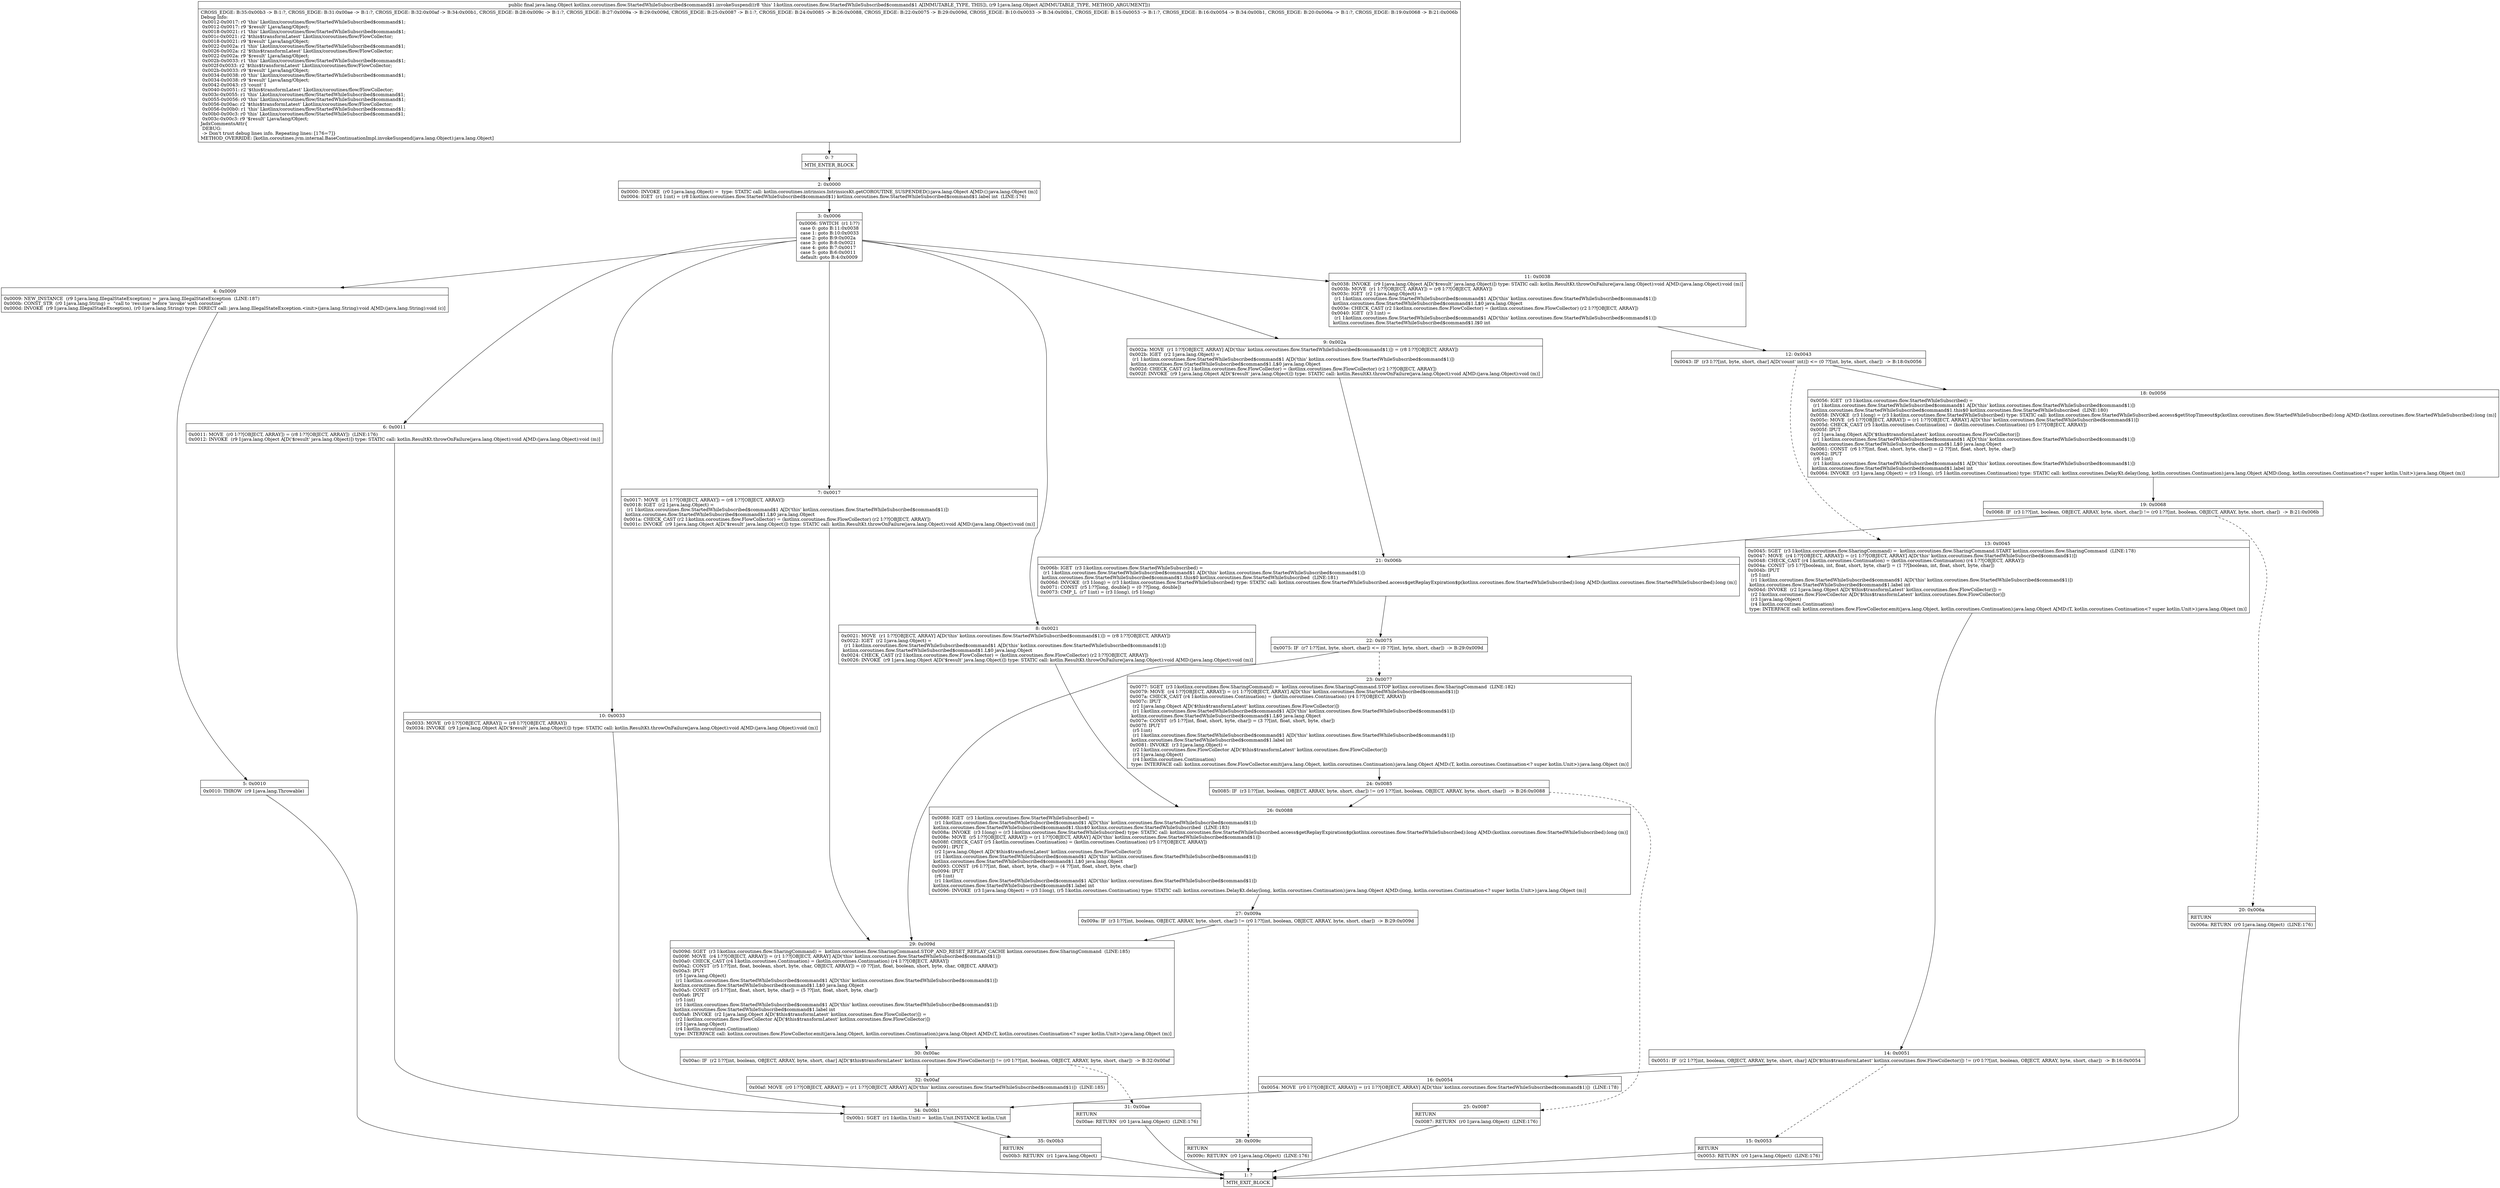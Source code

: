 digraph "CFG forkotlinx.coroutines.flow.StartedWhileSubscribed$command$1.invokeSuspend(Ljava\/lang\/Object;)Ljava\/lang\/Object;" {
Node_0 [shape=record,label="{0\:\ ?|MTH_ENTER_BLOCK\l}"];
Node_2 [shape=record,label="{2\:\ 0x0000|0x0000: INVOKE  (r0 I:java.lang.Object) =  type: STATIC call: kotlin.coroutines.intrinsics.IntrinsicsKt.getCOROUTINE_SUSPENDED():java.lang.Object A[MD:():java.lang.Object (m)]\l0x0004: IGET  (r1 I:int) = (r8 I:kotlinx.coroutines.flow.StartedWhileSubscribed$command$1) kotlinx.coroutines.flow.StartedWhileSubscribed$command$1.label int  (LINE:176)\l}"];
Node_3 [shape=record,label="{3\:\ 0x0006|0x0006: SWITCH  (r1 I:??)\l case 0: goto B:11:0x0038\l case 1: goto B:10:0x0033\l case 2: goto B:9:0x002a\l case 3: goto B:8:0x0021\l case 4: goto B:7:0x0017\l case 5: goto B:6:0x0011\l default: goto B:4:0x0009 \l}"];
Node_4 [shape=record,label="{4\:\ 0x0009|0x0009: NEW_INSTANCE  (r9 I:java.lang.IllegalStateException) =  java.lang.IllegalStateException  (LINE:187)\l0x000b: CONST_STR  (r0 I:java.lang.String) =  \"call to 'resume' before 'invoke' with coroutine\" \l0x000d: INVOKE  (r9 I:java.lang.IllegalStateException), (r0 I:java.lang.String) type: DIRECT call: java.lang.IllegalStateException.\<init\>(java.lang.String):void A[MD:(java.lang.String):void (c)]\l}"];
Node_5 [shape=record,label="{5\:\ 0x0010|0x0010: THROW  (r9 I:java.lang.Throwable) \l}"];
Node_1 [shape=record,label="{1\:\ ?|MTH_EXIT_BLOCK\l}"];
Node_6 [shape=record,label="{6\:\ 0x0011|0x0011: MOVE  (r0 I:??[OBJECT, ARRAY]) = (r8 I:??[OBJECT, ARRAY])  (LINE:176)\l0x0012: INVOKE  (r9 I:java.lang.Object A[D('$result' java.lang.Object)]) type: STATIC call: kotlin.ResultKt.throwOnFailure(java.lang.Object):void A[MD:(java.lang.Object):void (m)]\l}"];
Node_34 [shape=record,label="{34\:\ 0x00b1|0x00b1: SGET  (r1 I:kotlin.Unit) =  kotlin.Unit.INSTANCE kotlin.Unit \l}"];
Node_35 [shape=record,label="{35\:\ 0x00b3|RETURN\l|0x00b3: RETURN  (r1 I:java.lang.Object) \l}"];
Node_7 [shape=record,label="{7\:\ 0x0017|0x0017: MOVE  (r1 I:??[OBJECT, ARRAY]) = (r8 I:??[OBJECT, ARRAY]) \l0x0018: IGET  (r2 I:java.lang.Object) = \l  (r1 I:kotlinx.coroutines.flow.StartedWhileSubscribed$command$1 A[D('this' kotlinx.coroutines.flow.StartedWhileSubscribed$command$1)])\l kotlinx.coroutines.flow.StartedWhileSubscribed$command$1.L$0 java.lang.Object \l0x001a: CHECK_CAST (r2 I:kotlinx.coroutines.flow.FlowCollector) = (kotlinx.coroutines.flow.FlowCollector) (r2 I:??[OBJECT, ARRAY]) \l0x001c: INVOKE  (r9 I:java.lang.Object A[D('$result' java.lang.Object)]) type: STATIC call: kotlin.ResultKt.throwOnFailure(java.lang.Object):void A[MD:(java.lang.Object):void (m)]\l}"];
Node_29 [shape=record,label="{29\:\ 0x009d|0x009d: SGET  (r3 I:kotlinx.coroutines.flow.SharingCommand) =  kotlinx.coroutines.flow.SharingCommand.STOP_AND_RESET_REPLAY_CACHE kotlinx.coroutines.flow.SharingCommand  (LINE:185)\l0x009f: MOVE  (r4 I:??[OBJECT, ARRAY]) = (r1 I:??[OBJECT, ARRAY] A[D('this' kotlinx.coroutines.flow.StartedWhileSubscribed$command$1)]) \l0x00a0: CHECK_CAST (r4 I:kotlin.coroutines.Continuation) = (kotlin.coroutines.Continuation) (r4 I:??[OBJECT, ARRAY]) \l0x00a2: CONST  (r5 I:??[int, float, boolean, short, byte, char, OBJECT, ARRAY]) = (0 ??[int, float, boolean, short, byte, char, OBJECT, ARRAY]) \l0x00a3: IPUT  \l  (r5 I:java.lang.Object)\l  (r1 I:kotlinx.coroutines.flow.StartedWhileSubscribed$command$1 A[D('this' kotlinx.coroutines.flow.StartedWhileSubscribed$command$1)])\l kotlinx.coroutines.flow.StartedWhileSubscribed$command$1.L$0 java.lang.Object \l0x00a5: CONST  (r5 I:??[int, float, short, byte, char]) = (5 ??[int, float, short, byte, char]) \l0x00a6: IPUT  \l  (r5 I:int)\l  (r1 I:kotlinx.coroutines.flow.StartedWhileSubscribed$command$1 A[D('this' kotlinx.coroutines.flow.StartedWhileSubscribed$command$1)])\l kotlinx.coroutines.flow.StartedWhileSubscribed$command$1.label int \l0x00a8: INVOKE  (r2 I:java.lang.Object A[D('$this$transformLatest' kotlinx.coroutines.flow.FlowCollector)]) = \l  (r2 I:kotlinx.coroutines.flow.FlowCollector A[D('$this$transformLatest' kotlinx.coroutines.flow.FlowCollector)])\l  (r3 I:java.lang.Object)\l  (r4 I:kotlin.coroutines.Continuation)\l type: INTERFACE call: kotlinx.coroutines.flow.FlowCollector.emit(java.lang.Object, kotlin.coroutines.Continuation):java.lang.Object A[MD:(T, kotlin.coroutines.Continuation\<? super kotlin.Unit\>):java.lang.Object (m)]\l}"];
Node_30 [shape=record,label="{30\:\ 0x00ac|0x00ac: IF  (r2 I:??[int, boolean, OBJECT, ARRAY, byte, short, char] A[D('$this$transformLatest' kotlinx.coroutines.flow.FlowCollector)]) != (r0 I:??[int, boolean, OBJECT, ARRAY, byte, short, char])  \-\> B:32:0x00af \l}"];
Node_31 [shape=record,label="{31\:\ 0x00ae|RETURN\l|0x00ae: RETURN  (r0 I:java.lang.Object)  (LINE:176)\l}"];
Node_32 [shape=record,label="{32\:\ 0x00af|0x00af: MOVE  (r0 I:??[OBJECT, ARRAY]) = (r1 I:??[OBJECT, ARRAY] A[D('this' kotlinx.coroutines.flow.StartedWhileSubscribed$command$1)])  (LINE:185)\l}"];
Node_8 [shape=record,label="{8\:\ 0x0021|0x0021: MOVE  (r1 I:??[OBJECT, ARRAY] A[D('this' kotlinx.coroutines.flow.StartedWhileSubscribed$command$1)]) = (r8 I:??[OBJECT, ARRAY]) \l0x0022: IGET  (r2 I:java.lang.Object) = \l  (r1 I:kotlinx.coroutines.flow.StartedWhileSubscribed$command$1 A[D('this' kotlinx.coroutines.flow.StartedWhileSubscribed$command$1)])\l kotlinx.coroutines.flow.StartedWhileSubscribed$command$1.L$0 java.lang.Object \l0x0024: CHECK_CAST (r2 I:kotlinx.coroutines.flow.FlowCollector) = (kotlinx.coroutines.flow.FlowCollector) (r2 I:??[OBJECT, ARRAY]) \l0x0026: INVOKE  (r9 I:java.lang.Object A[D('$result' java.lang.Object)]) type: STATIC call: kotlin.ResultKt.throwOnFailure(java.lang.Object):void A[MD:(java.lang.Object):void (m)]\l}"];
Node_26 [shape=record,label="{26\:\ 0x0088|0x0088: IGET  (r3 I:kotlinx.coroutines.flow.StartedWhileSubscribed) = \l  (r1 I:kotlinx.coroutines.flow.StartedWhileSubscribed$command$1 A[D('this' kotlinx.coroutines.flow.StartedWhileSubscribed$command$1)])\l kotlinx.coroutines.flow.StartedWhileSubscribed$command$1.this$0 kotlinx.coroutines.flow.StartedWhileSubscribed  (LINE:183)\l0x008a: INVOKE  (r3 I:long) = (r3 I:kotlinx.coroutines.flow.StartedWhileSubscribed) type: STATIC call: kotlinx.coroutines.flow.StartedWhileSubscribed.access$getReplayExpiration$p(kotlinx.coroutines.flow.StartedWhileSubscribed):long A[MD:(kotlinx.coroutines.flow.StartedWhileSubscribed):long (m)]\l0x008e: MOVE  (r5 I:??[OBJECT, ARRAY]) = (r1 I:??[OBJECT, ARRAY] A[D('this' kotlinx.coroutines.flow.StartedWhileSubscribed$command$1)]) \l0x008f: CHECK_CAST (r5 I:kotlin.coroutines.Continuation) = (kotlin.coroutines.Continuation) (r5 I:??[OBJECT, ARRAY]) \l0x0091: IPUT  \l  (r2 I:java.lang.Object A[D('$this$transformLatest' kotlinx.coroutines.flow.FlowCollector)])\l  (r1 I:kotlinx.coroutines.flow.StartedWhileSubscribed$command$1 A[D('this' kotlinx.coroutines.flow.StartedWhileSubscribed$command$1)])\l kotlinx.coroutines.flow.StartedWhileSubscribed$command$1.L$0 java.lang.Object \l0x0093: CONST  (r6 I:??[int, float, short, byte, char]) = (4 ??[int, float, short, byte, char]) \l0x0094: IPUT  \l  (r6 I:int)\l  (r1 I:kotlinx.coroutines.flow.StartedWhileSubscribed$command$1 A[D('this' kotlinx.coroutines.flow.StartedWhileSubscribed$command$1)])\l kotlinx.coroutines.flow.StartedWhileSubscribed$command$1.label int \l0x0096: INVOKE  (r3 I:java.lang.Object) = (r3 I:long), (r5 I:kotlin.coroutines.Continuation) type: STATIC call: kotlinx.coroutines.DelayKt.delay(long, kotlin.coroutines.Continuation):java.lang.Object A[MD:(long, kotlin.coroutines.Continuation\<? super kotlin.Unit\>):java.lang.Object (m)]\l}"];
Node_27 [shape=record,label="{27\:\ 0x009a|0x009a: IF  (r3 I:??[int, boolean, OBJECT, ARRAY, byte, short, char]) != (r0 I:??[int, boolean, OBJECT, ARRAY, byte, short, char])  \-\> B:29:0x009d \l}"];
Node_28 [shape=record,label="{28\:\ 0x009c|RETURN\l|0x009c: RETURN  (r0 I:java.lang.Object)  (LINE:176)\l}"];
Node_9 [shape=record,label="{9\:\ 0x002a|0x002a: MOVE  (r1 I:??[OBJECT, ARRAY] A[D('this' kotlinx.coroutines.flow.StartedWhileSubscribed$command$1)]) = (r8 I:??[OBJECT, ARRAY]) \l0x002b: IGET  (r2 I:java.lang.Object) = \l  (r1 I:kotlinx.coroutines.flow.StartedWhileSubscribed$command$1 A[D('this' kotlinx.coroutines.flow.StartedWhileSubscribed$command$1)])\l kotlinx.coroutines.flow.StartedWhileSubscribed$command$1.L$0 java.lang.Object \l0x002d: CHECK_CAST (r2 I:kotlinx.coroutines.flow.FlowCollector) = (kotlinx.coroutines.flow.FlowCollector) (r2 I:??[OBJECT, ARRAY]) \l0x002f: INVOKE  (r9 I:java.lang.Object A[D('$result' java.lang.Object)]) type: STATIC call: kotlin.ResultKt.throwOnFailure(java.lang.Object):void A[MD:(java.lang.Object):void (m)]\l}"];
Node_21 [shape=record,label="{21\:\ 0x006b|0x006b: IGET  (r3 I:kotlinx.coroutines.flow.StartedWhileSubscribed) = \l  (r1 I:kotlinx.coroutines.flow.StartedWhileSubscribed$command$1 A[D('this' kotlinx.coroutines.flow.StartedWhileSubscribed$command$1)])\l kotlinx.coroutines.flow.StartedWhileSubscribed$command$1.this$0 kotlinx.coroutines.flow.StartedWhileSubscribed  (LINE:181)\l0x006d: INVOKE  (r3 I:long) = (r3 I:kotlinx.coroutines.flow.StartedWhileSubscribed) type: STATIC call: kotlinx.coroutines.flow.StartedWhileSubscribed.access$getReplayExpiration$p(kotlinx.coroutines.flow.StartedWhileSubscribed):long A[MD:(kotlinx.coroutines.flow.StartedWhileSubscribed):long (m)]\l0x0071: CONST  (r5 I:??[long, double]) = (0 ??[long, double]) \l0x0073: CMP_L  (r7 I:int) = (r3 I:long), (r5 I:long) \l}"];
Node_22 [shape=record,label="{22\:\ 0x0075|0x0075: IF  (r7 I:??[int, byte, short, char]) \<= (0 ??[int, byte, short, char])  \-\> B:29:0x009d \l}"];
Node_23 [shape=record,label="{23\:\ 0x0077|0x0077: SGET  (r3 I:kotlinx.coroutines.flow.SharingCommand) =  kotlinx.coroutines.flow.SharingCommand.STOP kotlinx.coroutines.flow.SharingCommand  (LINE:182)\l0x0079: MOVE  (r4 I:??[OBJECT, ARRAY]) = (r1 I:??[OBJECT, ARRAY] A[D('this' kotlinx.coroutines.flow.StartedWhileSubscribed$command$1)]) \l0x007a: CHECK_CAST (r4 I:kotlin.coroutines.Continuation) = (kotlin.coroutines.Continuation) (r4 I:??[OBJECT, ARRAY]) \l0x007c: IPUT  \l  (r2 I:java.lang.Object A[D('$this$transformLatest' kotlinx.coroutines.flow.FlowCollector)])\l  (r1 I:kotlinx.coroutines.flow.StartedWhileSubscribed$command$1 A[D('this' kotlinx.coroutines.flow.StartedWhileSubscribed$command$1)])\l kotlinx.coroutines.flow.StartedWhileSubscribed$command$1.L$0 java.lang.Object \l0x007e: CONST  (r5 I:??[int, float, short, byte, char]) = (3 ??[int, float, short, byte, char]) \l0x007f: IPUT  \l  (r5 I:int)\l  (r1 I:kotlinx.coroutines.flow.StartedWhileSubscribed$command$1 A[D('this' kotlinx.coroutines.flow.StartedWhileSubscribed$command$1)])\l kotlinx.coroutines.flow.StartedWhileSubscribed$command$1.label int \l0x0081: INVOKE  (r3 I:java.lang.Object) = \l  (r2 I:kotlinx.coroutines.flow.FlowCollector A[D('$this$transformLatest' kotlinx.coroutines.flow.FlowCollector)])\l  (r3 I:java.lang.Object)\l  (r4 I:kotlin.coroutines.Continuation)\l type: INTERFACE call: kotlinx.coroutines.flow.FlowCollector.emit(java.lang.Object, kotlin.coroutines.Continuation):java.lang.Object A[MD:(T, kotlin.coroutines.Continuation\<? super kotlin.Unit\>):java.lang.Object (m)]\l}"];
Node_24 [shape=record,label="{24\:\ 0x0085|0x0085: IF  (r3 I:??[int, boolean, OBJECT, ARRAY, byte, short, char]) != (r0 I:??[int, boolean, OBJECT, ARRAY, byte, short, char])  \-\> B:26:0x0088 \l}"];
Node_25 [shape=record,label="{25\:\ 0x0087|RETURN\l|0x0087: RETURN  (r0 I:java.lang.Object)  (LINE:176)\l}"];
Node_10 [shape=record,label="{10\:\ 0x0033|0x0033: MOVE  (r0 I:??[OBJECT, ARRAY]) = (r8 I:??[OBJECT, ARRAY]) \l0x0034: INVOKE  (r9 I:java.lang.Object A[D('$result' java.lang.Object)]) type: STATIC call: kotlin.ResultKt.throwOnFailure(java.lang.Object):void A[MD:(java.lang.Object):void (m)]\l}"];
Node_11 [shape=record,label="{11\:\ 0x0038|0x0038: INVOKE  (r9 I:java.lang.Object A[D('$result' java.lang.Object)]) type: STATIC call: kotlin.ResultKt.throwOnFailure(java.lang.Object):void A[MD:(java.lang.Object):void (m)]\l0x003b: MOVE  (r1 I:??[OBJECT, ARRAY]) = (r8 I:??[OBJECT, ARRAY]) \l0x003c: IGET  (r2 I:java.lang.Object) = \l  (r1 I:kotlinx.coroutines.flow.StartedWhileSubscribed$command$1 A[D('this' kotlinx.coroutines.flow.StartedWhileSubscribed$command$1)])\l kotlinx.coroutines.flow.StartedWhileSubscribed$command$1.L$0 java.lang.Object \l0x003e: CHECK_CAST (r2 I:kotlinx.coroutines.flow.FlowCollector) = (kotlinx.coroutines.flow.FlowCollector) (r2 I:??[OBJECT, ARRAY]) \l0x0040: IGET  (r3 I:int) = \l  (r1 I:kotlinx.coroutines.flow.StartedWhileSubscribed$command$1 A[D('this' kotlinx.coroutines.flow.StartedWhileSubscribed$command$1)])\l kotlinx.coroutines.flow.StartedWhileSubscribed$command$1.I$0 int \l}"];
Node_12 [shape=record,label="{12\:\ 0x0043|0x0043: IF  (r3 I:??[int, byte, short, char] A[D('count' int)]) \<= (0 ??[int, byte, short, char])  \-\> B:18:0x0056 \l}"];
Node_13 [shape=record,label="{13\:\ 0x0045|0x0045: SGET  (r3 I:kotlinx.coroutines.flow.SharingCommand) =  kotlinx.coroutines.flow.SharingCommand.START kotlinx.coroutines.flow.SharingCommand  (LINE:178)\l0x0047: MOVE  (r4 I:??[OBJECT, ARRAY]) = (r1 I:??[OBJECT, ARRAY] A[D('this' kotlinx.coroutines.flow.StartedWhileSubscribed$command$1)]) \l0x0048: CHECK_CAST (r4 I:kotlin.coroutines.Continuation) = (kotlin.coroutines.Continuation) (r4 I:??[OBJECT, ARRAY]) \l0x004a: CONST  (r5 I:??[boolean, int, float, short, byte, char]) = (1 ??[boolean, int, float, short, byte, char]) \l0x004b: IPUT  \l  (r5 I:int)\l  (r1 I:kotlinx.coroutines.flow.StartedWhileSubscribed$command$1 A[D('this' kotlinx.coroutines.flow.StartedWhileSubscribed$command$1)])\l kotlinx.coroutines.flow.StartedWhileSubscribed$command$1.label int \l0x004d: INVOKE  (r2 I:java.lang.Object A[D('$this$transformLatest' kotlinx.coroutines.flow.FlowCollector)]) = \l  (r2 I:kotlinx.coroutines.flow.FlowCollector A[D('$this$transformLatest' kotlinx.coroutines.flow.FlowCollector)])\l  (r3 I:java.lang.Object)\l  (r4 I:kotlin.coroutines.Continuation)\l type: INTERFACE call: kotlinx.coroutines.flow.FlowCollector.emit(java.lang.Object, kotlin.coroutines.Continuation):java.lang.Object A[MD:(T, kotlin.coroutines.Continuation\<? super kotlin.Unit\>):java.lang.Object (m)]\l}"];
Node_14 [shape=record,label="{14\:\ 0x0051|0x0051: IF  (r2 I:??[int, boolean, OBJECT, ARRAY, byte, short, char] A[D('$this$transformLatest' kotlinx.coroutines.flow.FlowCollector)]) != (r0 I:??[int, boolean, OBJECT, ARRAY, byte, short, char])  \-\> B:16:0x0054 \l}"];
Node_15 [shape=record,label="{15\:\ 0x0053|RETURN\l|0x0053: RETURN  (r0 I:java.lang.Object)  (LINE:176)\l}"];
Node_16 [shape=record,label="{16\:\ 0x0054|0x0054: MOVE  (r0 I:??[OBJECT, ARRAY]) = (r1 I:??[OBJECT, ARRAY] A[D('this' kotlinx.coroutines.flow.StartedWhileSubscribed$command$1)])  (LINE:178)\l}"];
Node_18 [shape=record,label="{18\:\ 0x0056|0x0056: IGET  (r3 I:kotlinx.coroutines.flow.StartedWhileSubscribed) = \l  (r1 I:kotlinx.coroutines.flow.StartedWhileSubscribed$command$1 A[D('this' kotlinx.coroutines.flow.StartedWhileSubscribed$command$1)])\l kotlinx.coroutines.flow.StartedWhileSubscribed$command$1.this$0 kotlinx.coroutines.flow.StartedWhileSubscribed  (LINE:180)\l0x0058: INVOKE  (r3 I:long) = (r3 I:kotlinx.coroutines.flow.StartedWhileSubscribed) type: STATIC call: kotlinx.coroutines.flow.StartedWhileSubscribed.access$getStopTimeout$p(kotlinx.coroutines.flow.StartedWhileSubscribed):long A[MD:(kotlinx.coroutines.flow.StartedWhileSubscribed):long (m)]\l0x005c: MOVE  (r5 I:??[OBJECT, ARRAY]) = (r1 I:??[OBJECT, ARRAY] A[D('this' kotlinx.coroutines.flow.StartedWhileSubscribed$command$1)]) \l0x005d: CHECK_CAST (r5 I:kotlin.coroutines.Continuation) = (kotlin.coroutines.Continuation) (r5 I:??[OBJECT, ARRAY]) \l0x005f: IPUT  \l  (r2 I:java.lang.Object A[D('$this$transformLatest' kotlinx.coroutines.flow.FlowCollector)])\l  (r1 I:kotlinx.coroutines.flow.StartedWhileSubscribed$command$1 A[D('this' kotlinx.coroutines.flow.StartedWhileSubscribed$command$1)])\l kotlinx.coroutines.flow.StartedWhileSubscribed$command$1.L$0 java.lang.Object \l0x0061: CONST  (r6 I:??[int, float, short, byte, char]) = (2 ??[int, float, short, byte, char]) \l0x0062: IPUT  \l  (r6 I:int)\l  (r1 I:kotlinx.coroutines.flow.StartedWhileSubscribed$command$1 A[D('this' kotlinx.coroutines.flow.StartedWhileSubscribed$command$1)])\l kotlinx.coroutines.flow.StartedWhileSubscribed$command$1.label int \l0x0064: INVOKE  (r3 I:java.lang.Object) = (r3 I:long), (r5 I:kotlin.coroutines.Continuation) type: STATIC call: kotlinx.coroutines.DelayKt.delay(long, kotlin.coroutines.Continuation):java.lang.Object A[MD:(long, kotlin.coroutines.Continuation\<? super kotlin.Unit\>):java.lang.Object (m)]\l}"];
Node_19 [shape=record,label="{19\:\ 0x0068|0x0068: IF  (r3 I:??[int, boolean, OBJECT, ARRAY, byte, short, char]) != (r0 I:??[int, boolean, OBJECT, ARRAY, byte, short, char])  \-\> B:21:0x006b \l}"];
Node_20 [shape=record,label="{20\:\ 0x006a|RETURN\l|0x006a: RETURN  (r0 I:java.lang.Object)  (LINE:176)\l}"];
MethodNode[shape=record,label="{public final java.lang.Object kotlinx.coroutines.flow.StartedWhileSubscribed$command$1.invokeSuspend((r8 'this' I:kotlinx.coroutines.flow.StartedWhileSubscribed$command$1 A[IMMUTABLE_TYPE, THIS]), (r9 I:java.lang.Object A[IMMUTABLE_TYPE, METHOD_ARGUMENT]))  | CROSS_EDGE: B:35:0x00b3 \-\> B:1:?, CROSS_EDGE: B:31:0x00ae \-\> B:1:?, CROSS_EDGE: B:32:0x00af \-\> B:34:0x00b1, CROSS_EDGE: B:28:0x009c \-\> B:1:?, CROSS_EDGE: B:27:0x009a \-\> B:29:0x009d, CROSS_EDGE: B:25:0x0087 \-\> B:1:?, CROSS_EDGE: B:24:0x0085 \-\> B:26:0x0088, CROSS_EDGE: B:22:0x0075 \-\> B:29:0x009d, CROSS_EDGE: B:10:0x0033 \-\> B:34:0x00b1, CROSS_EDGE: B:15:0x0053 \-\> B:1:?, CROSS_EDGE: B:16:0x0054 \-\> B:34:0x00b1, CROSS_EDGE: B:20:0x006a \-\> B:1:?, CROSS_EDGE: B:19:0x0068 \-\> B:21:0x006b\lDebug Info:\l  0x0012\-0x0017: r0 'this' Lkotlinx\/coroutines\/flow\/StartedWhileSubscribed$command$1;\l  0x0012\-0x0017: r9 '$result' Ljava\/lang\/Object;\l  0x0018\-0x0021: r1 'this' Lkotlinx\/coroutines\/flow\/StartedWhileSubscribed$command$1;\l  0x001c\-0x0021: r2 '$this$transformLatest' Lkotlinx\/coroutines\/flow\/FlowCollector;\l  0x0018\-0x0021: r9 '$result' Ljava\/lang\/Object;\l  0x0022\-0x002a: r1 'this' Lkotlinx\/coroutines\/flow\/StartedWhileSubscribed$command$1;\l  0x0026\-0x002a: r2 '$this$transformLatest' Lkotlinx\/coroutines\/flow\/FlowCollector;\l  0x0022\-0x002a: r9 '$result' Ljava\/lang\/Object;\l  0x002b\-0x0033: r1 'this' Lkotlinx\/coroutines\/flow\/StartedWhileSubscribed$command$1;\l  0x002f\-0x0033: r2 '$this$transformLatest' Lkotlinx\/coroutines\/flow\/FlowCollector;\l  0x002b\-0x0033: r9 '$result' Ljava\/lang\/Object;\l  0x0034\-0x0038: r0 'this' Lkotlinx\/coroutines\/flow\/StartedWhileSubscribed$command$1;\l  0x0034\-0x0038: r9 '$result' Ljava\/lang\/Object;\l  0x0042\-0x0043: r3 'count' I\l  0x0040\-0x0051: r2 '$this$transformLatest' Lkotlinx\/coroutines\/flow\/FlowCollector;\l  0x003c\-0x0055: r1 'this' Lkotlinx\/coroutines\/flow\/StartedWhileSubscribed$command$1;\l  0x0055\-0x0056: r0 'this' Lkotlinx\/coroutines\/flow\/StartedWhileSubscribed$command$1;\l  0x0056\-0x00ac: r2 '$this$transformLatest' Lkotlinx\/coroutines\/flow\/FlowCollector;\l  0x0056\-0x00b0: r1 'this' Lkotlinx\/coroutines\/flow\/StartedWhileSubscribed$command$1;\l  0x00b0\-0x00c3: r0 'this' Lkotlinx\/coroutines\/flow\/StartedWhileSubscribed$command$1;\l  0x003c\-0x00c3: r9 '$result' Ljava\/lang\/Object;\lJadxCommentsAttr\{\l DEBUG: \l \-\> Don't trust debug lines info. Repeating lines: [176=7]\}\lMETHOD_OVERRIDE: [kotlin.coroutines.jvm.internal.BaseContinuationImpl.invokeSuspend(java.lang.Object):java.lang.Object]\l}"];
MethodNode -> Node_0;Node_0 -> Node_2;
Node_2 -> Node_3;
Node_3 -> Node_4;
Node_3 -> Node_6;
Node_3 -> Node_7;
Node_3 -> Node_8;
Node_3 -> Node_9;
Node_3 -> Node_10;
Node_3 -> Node_11;
Node_4 -> Node_5;
Node_5 -> Node_1;
Node_6 -> Node_34;
Node_34 -> Node_35;
Node_35 -> Node_1;
Node_7 -> Node_29;
Node_29 -> Node_30;
Node_30 -> Node_31[style=dashed];
Node_30 -> Node_32;
Node_31 -> Node_1;
Node_32 -> Node_34;
Node_8 -> Node_26;
Node_26 -> Node_27;
Node_27 -> Node_28[style=dashed];
Node_27 -> Node_29;
Node_28 -> Node_1;
Node_9 -> Node_21;
Node_21 -> Node_22;
Node_22 -> Node_23[style=dashed];
Node_22 -> Node_29;
Node_23 -> Node_24;
Node_24 -> Node_25[style=dashed];
Node_24 -> Node_26;
Node_25 -> Node_1;
Node_10 -> Node_34;
Node_11 -> Node_12;
Node_12 -> Node_13[style=dashed];
Node_12 -> Node_18;
Node_13 -> Node_14;
Node_14 -> Node_15[style=dashed];
Node_14 -> Node_16;
Node_15 -> Node_1;
Node_16 -> Node_34;
Node_18 -> Node_19;
Node_19 -> Node_20[style=dashed];
Node_19 -> Node_21;
Node_20 -> Node_1;
}


